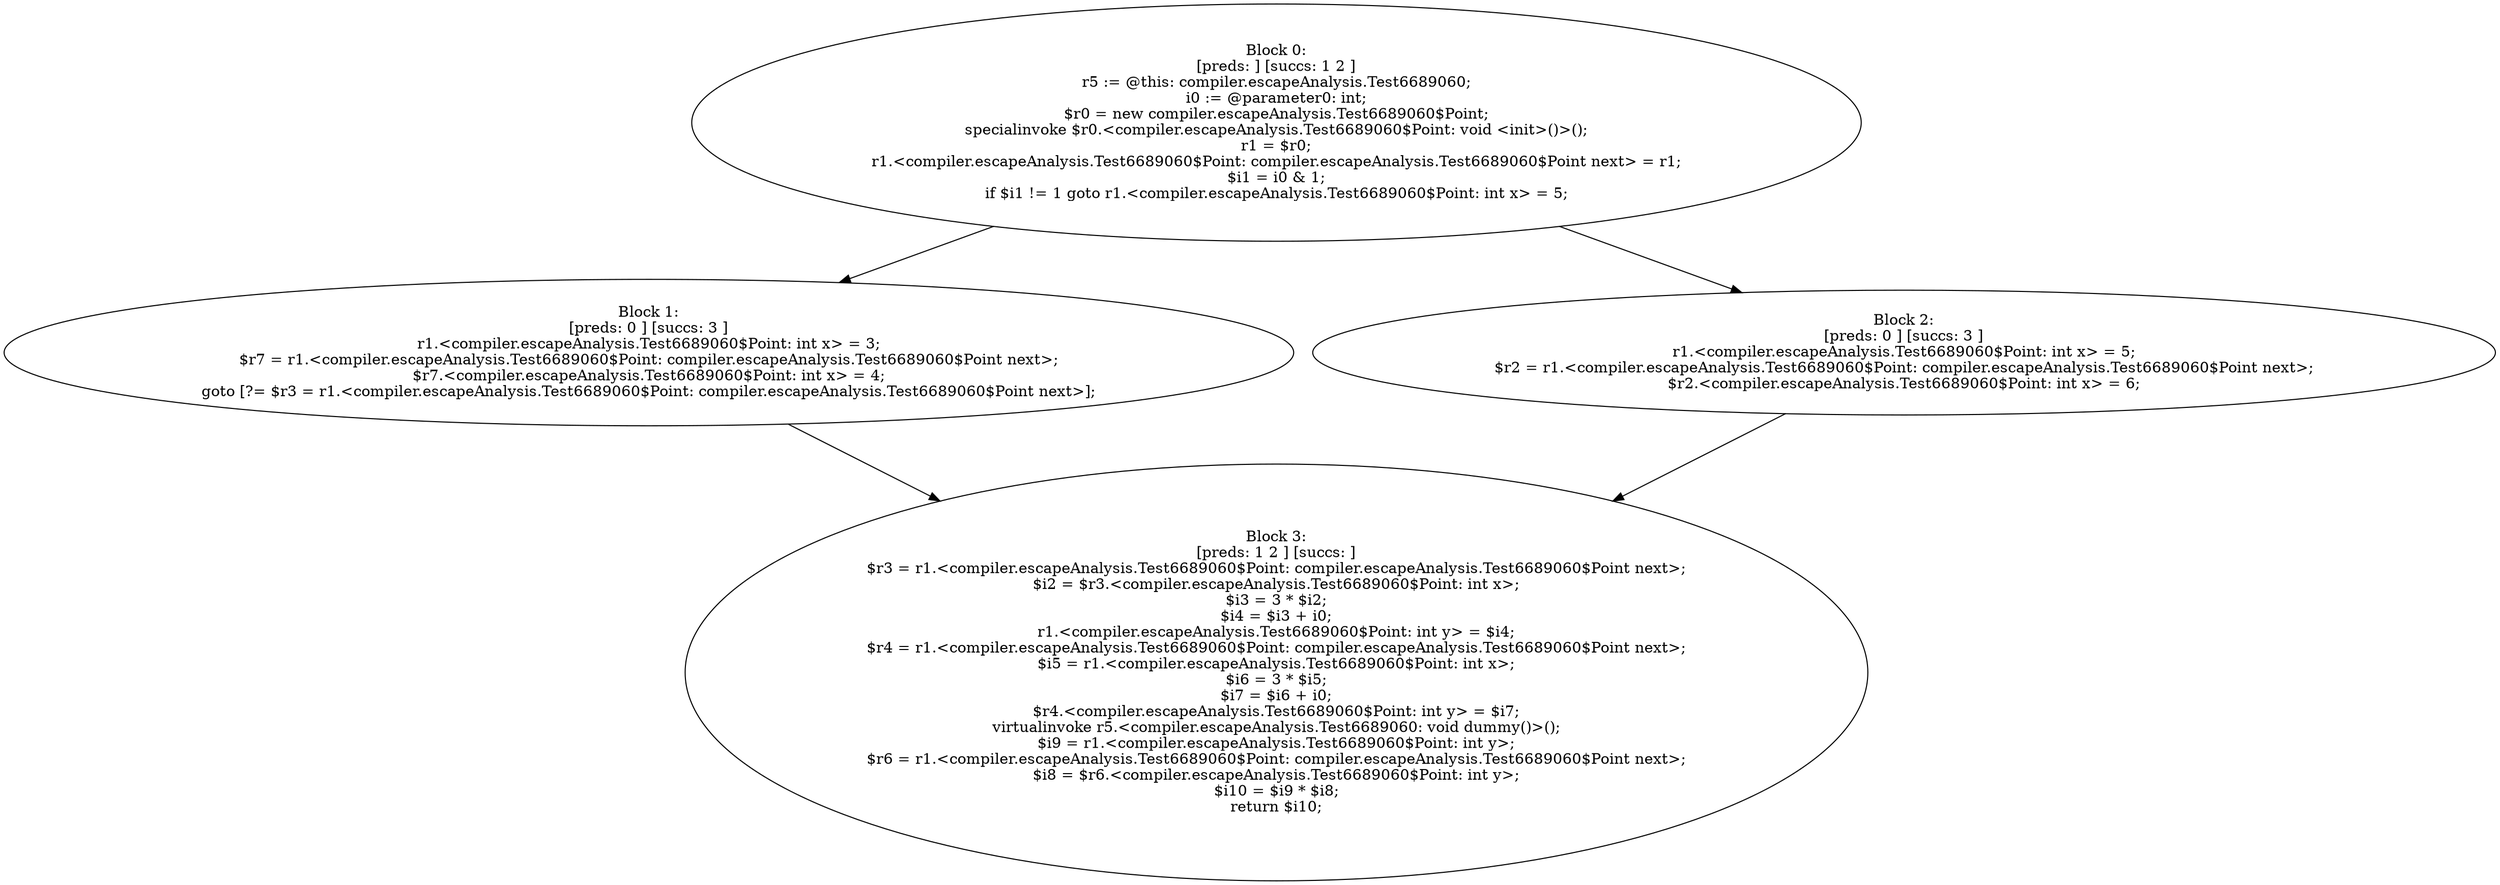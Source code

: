 digraph "unitGraph" {
    "Block 0:
[preds: ] [succs: 1 2 ]
r5 := @this: compiler.escapeAnalysis.Test6689060;
i0 := @parameter0: int;
$r0 = new compiler.escapeAnalysis.Test6689060$Point;
specialinvoke $r0.<compiler.escapeAnalysis.Test6689060$Point: void <init>()>();
r1 = $r0;
r1.<compiler.escapeAnalysis.Test6689060$Point: compiler.escapeAnalysis.Test6689060$Point next> = r1;
$i1 = i0 & 1;
if $i1 != 1 goto r1.<compiler.escapeAnalysis.Test6689060$Point: int x> = 5;
"
    "Block 1:
[preds: 0 ] [succs: 3 ]
r1.<compiler.escapeAnalysis.Test6689060$Point: int x> = 3;
$r7 = r1.<compiler.escapeAnalysis.Test6689060$Point: compiler.escapeAnalysis.Test6689060$Point next>;
$r7.<compiler.escapeAnalysis.Test6689060$Point: int x> = 4;
goto [?= $r3 = r1.<compiler.escapeAnalysis.Test6689060$Point: compiler.escapeAnalysis.Test6689060$Point next>];
"
    "Block 2:
[preds: 0 ] [succs: 3 ]
r1.<compiler.escapeAnalysis.Test6689060$Point: int x> = 5;
$r2 = r1.<compiler.escapeAnalysis.Test6689060$Point: compiler.escapeAnalysis.Test6689060$Point next>;
$r2.<compiler.escapeAnalysis.Test6689060$Point: int x> = 6;
"
    "Block 3:
[preds: 1 2 ] [succs: ]
$r3 = r1.<compiler.escapeAnalysis.Test6689060$Point: compiler.escapeAnalysis.Test6689060$Point next>;
$i2 = $r3.<compiler.escapeAnalysis.Test6689060$Point: int x>;
$i3 = 3 * $i2;
$i4 = $i3 + i0;
r1.<compiler.escapeAnalysis.Test6689060$Point: int y> = $i4;
$r4 = r1.<compiler.escapeAnalysis.Test6689060$Point: compiler.escapeAnalysis.Test6689060$Point next>;
$i5 = r1.<compiler.escapeAnalysis.Test6689060$Point: int x>;
$i6 = 3 * $i5;
$i7 = $i6 + i0;
$r4.<compiler.escapeAnalysis.Test6689060$Point: int y> = $i7;
virtualinvoke r5.<compiler.escapeAnalysis.Test6689060: void dummy()>();
$i9 = r1.<compiler.escapeAnalysis.Test6689060$Point: int y>;
$r6 = r1.<compiler.escapeAnalysis.Test6689060$Point: compiler.escapeAnalysis.Test6689060$Point next>;
$i8 = $r6.<compiler.escapeAnalysis.Test6689060$Point: int y>;
$i10 = $i9 * $i8;
return $i10;
"
    "Block 0:
[preds: ] [succs: 1 2 ]
r5 := @this: compiler.escapeAnalysis.Test6689060;
i0 := @parameter0: int;
$r0 = new compiler.escapeAnalysis.Test6689060$Point;
specialinvoke $r0.<compiler.escapeAnalysis.Test6689060$Point: void <init>()>();
r1 = $r0;
r1.<compiler.escapeAnalysis.Test6689060$Point: compiler.escapeAnalysis.Test6689060$Point next> = r1;
$i1 = i0 & 1;
if $i1 != 1 goto r1.<compiler.escapeAnalysis.Test6689060$Point: int x> = 5;
"->"Block 1:
[preds: 0 ] [succs: 3 ]
r1.<compiler.escapeAnalysis.Test6689060$Point: int x> = 3;
$r7 = r1.<compiler.escapeAnalysis.Test6689060$Point: compiler.escapeAnalysis.Test6689060$Point next>;
$r7.<compiler.escapeAnalysis.Test6689060$Point: int x> = 4;
goto [?= $r3 = r1.<compiler.escapeAnalysis.Test6689060$Point: compiler.escapeAnalysis.Test6689060$Point next>];
";
    "Block 0:
[preds: ] [succs: 1 2 ]
r5 := @this: compiler.escapeAnalysis.Test6689060;
i0 := @parameter0: int;
$r0 = new compiler.escapeAnalysis.Test6689060$Point;
specialinvoke $r0.<compiler.escapeAnalysis.Test6689060$Point: void <init>()>();
r1 = $r0;
r1.<compiler.escapeAnalysis.Test6689060$Point: compiler.escapeAnalysis.Test6689060$Point next> = r1;
$i1 = i0 & 1;
if $i1 != 1 goto r1.<compiler.escapeAnalysis.Test6689060$Point: int x> = 5;
"->"Block 2:
[preds: 0 ] [succs: 3 ]
r1.<compiler.escapeAnalysis.Test6689060$Point: int x> = 5;
$r2 = r1.<compiler.escapeAnalysis.Test6689060$Point: compiler.escapeAnalysis.Test6689060$Point next>;
$r2.<compiler.escapeAnalysis.Test6689060$Point: int x> = 6;
";
    "Block 1:
[preds: 0 ] [succs: 3 ]
r1.<compiler.escapeAnalysis.Test6689060$Point: int x> = 3;
$r7 = r1.<compiler.escapeAnalysis.Test6689060$Point: compiler.escapeAnalysis.Test6689060$Point next>;
$r7.<compiler.escapeAnalysis.Test6689060$Point: int x> = 4;
goto [?= $r3 = r1.<compiler.escapeAnalysis.Test6689060$Point: compiler.escapeAnalysis.Test6689060$Point next>];
"->"Block 3:
[preds: 1 2 ] [succs: ]
$r3 = r1.<compiler.escapeAnalysis.Test6689060$Point: compiler.escapeAnalysis.Test6689060$Point next>;
$i2 = $r3.<compiler.escapeAnalysis.Test6689060$Point: int x>;
$i3 = 3 * $i2;
$i4 = $i3 + i0;
r1.<compiler.escapeAnalysis.Test6689060$Point: int y> = $i4;
$r4 = r1.<compiler.escapeAnalysis.Test6689060$Point: compiler.escapeAnalysis.Test6689060$Point next>;
$i5 = r1.<compiler.escapeAnalysis.Test6689060$Point: int x>;
$i6 = 3 * $i5;
$i7 = $i6 + i0;
$r4.<compiler.escapeAnalysis.Test6689060$Point: int y> = $i7;
virtualinvoke r5.<compiler.escapeAnalysis.Test6689060: void dummy()>();
$i9 = r1.<compiler.escapeAnalysis.Test6689060$Point: int y>;
$r6 = r1.<compiler.escapeAnalysis.Test6689060$Point: compiler.escapeAnalysis.Test6689060$Point next>;
$i8 = $r6.<compiler.escapeAnalysis.Test6689060$Point: int y>;
$i10 = $i9 * $i8;
return $i10;
";
    "Block 2:
[preds: 0 ] [succs: 3 ]
r1.<compiler.escapeAnalysis.Test6689060$Point: int x> = 5;
$r2 = r1.<compiler.escapeAnalysis.Test6689060$Point: compiler.escapeAnalysis.Test6689060$Point next>;
$r2.<compiler.escapeAnalysis.Test6689060$Point: int x> = 6;
"->"Block 3:
[preds: 1 2 ] [succs: ]
$r3 = r1.<compiler.escapeAnalysis.Test6689060$Point: compiler.escapeAnalysis.Test6689060$Point next>;
$i2 = $r3.<compiler.escapeAnalysis.Test6689060$Point: int x>;
$i3 = 3 * $i2;
$i4 = $i3 + i0;
r1.<compiler.escapeAnalysis.Test6689060$Point: int y> = $i4;
$r4 = r1.<compiler.escapeAnalysis.Test6689060$Point: compiler.escapeAnalysis.Test6689060$Point next>;
$i5 = r1.<compiler.escapeAnalysis.Test6689060$Point: int x>;
$i6 = 3 * $i5;
$i7 = $i6 + i0;
$r4.<compiler.escapeAnalysis.Test6689060$Point: int y> = $i7;
virtualinvoke r5.<compiler.escapeAnalysis.Test6689060: void dummy()>();
$i9 = r1.<compiler.escapeAnalysis.Test6689060$Point: int y>;
$r6 = r1.<compiler.escapeAnalysis.Test6689060$Point: compiler.escapeAnalysis.Test6689060$Point next>;
$i8 = $r6.<compiler.escapeAnalysis.Test6689060$Point: int y>;
$i10 = $i9 * $i8;
return $i10;
";
}
